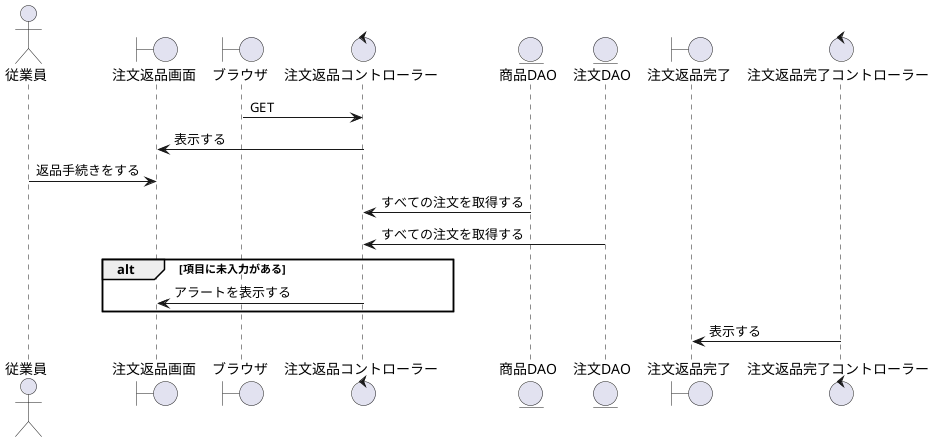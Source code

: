 @startuml return
' ①縦軸の並び順を決める
actor "従業員" as act
boundary "注文返品画面" as orb
' コントローラーに初回アクセスするもの
boundary "ブラウザ" as brz
' コントローラーまたはビューの名称を決める
control "注文返品コントローラー" as orc
' DAOまたはモデルとなる
entity "商品DAO" as pdt
entity "注文DAO" as order

boundary "注文返品完了" as orkb
control "注文返品完了コントローラー" as orkc

brz -> orc: GET

orb <- orc:表示する

act -> orb:返品手続きをする

orc <- pdt:すべての注文を取得する
orc <- order:すべての注文を取得する

alt 項目に未入力がある
    orb <- orc:アラートを表示する
end


orkb <- orkc:表示する

@enduml

